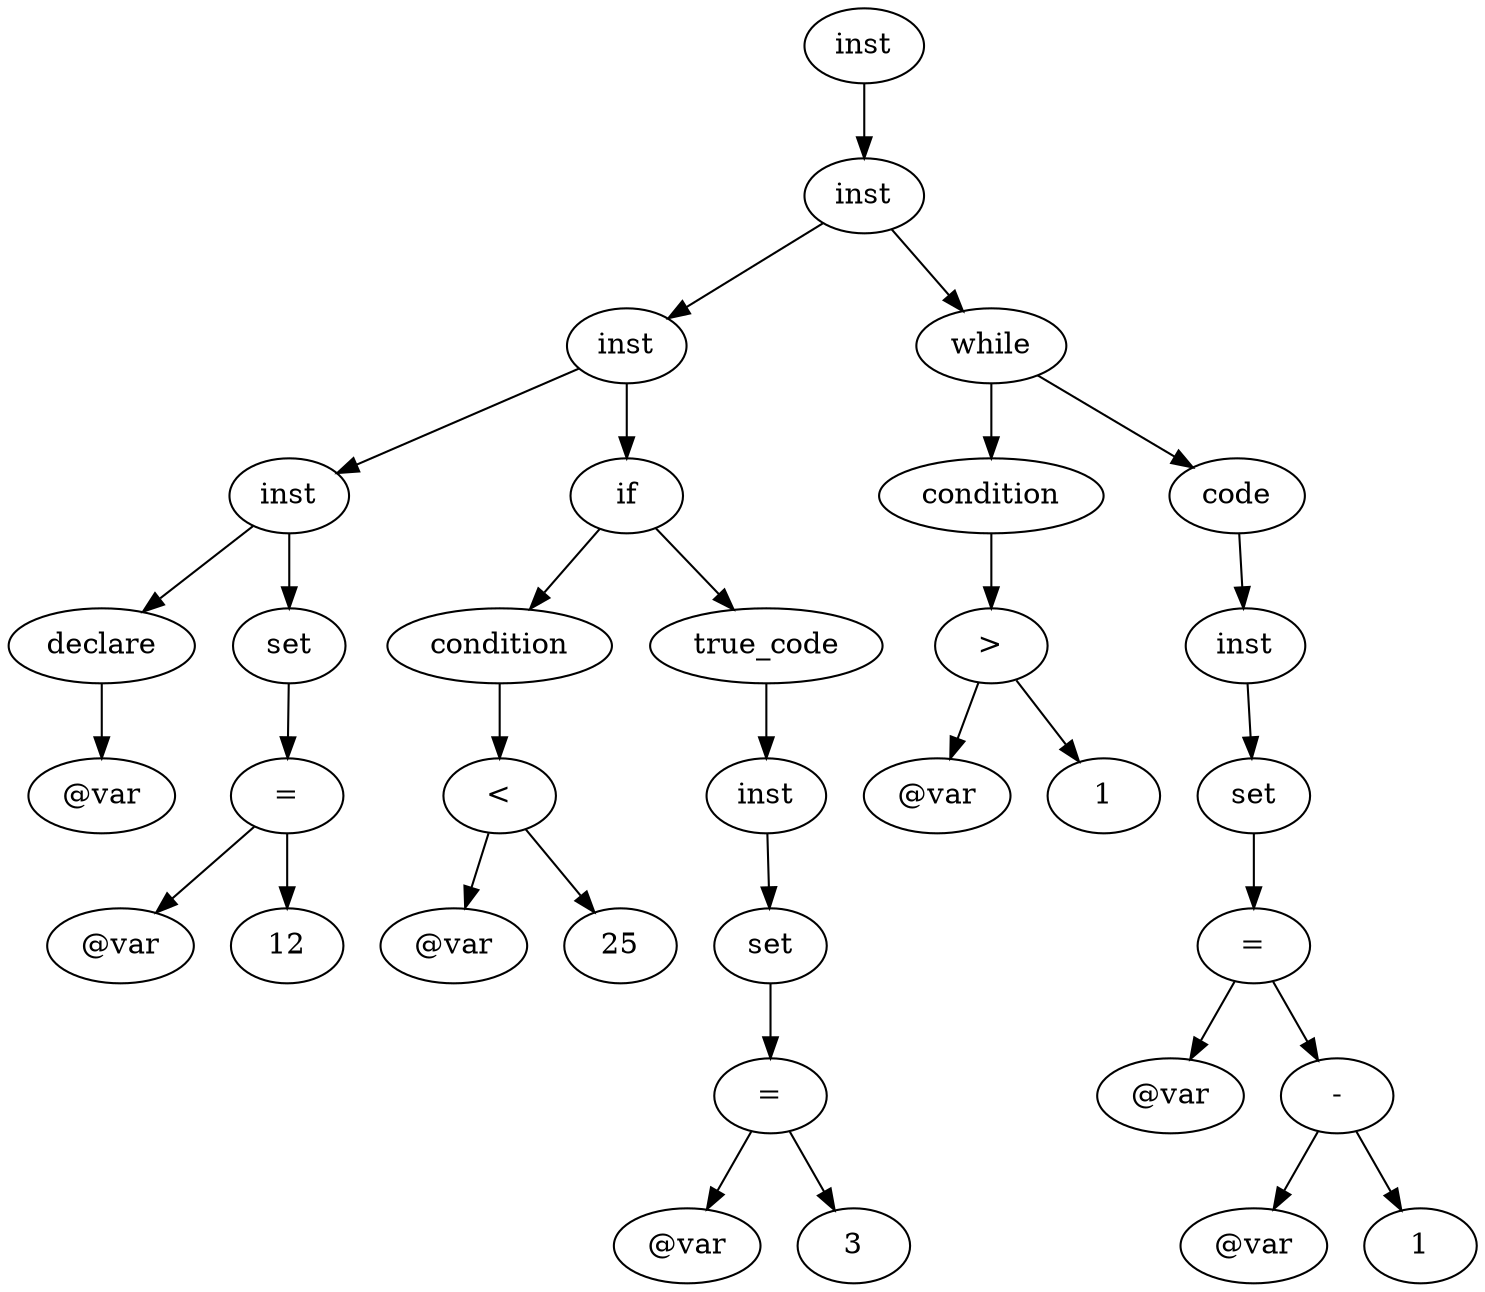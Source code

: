 digraph AST{
node0 [label="inst" shape="oval", color="black"];
node1 [label="inst" shape="oval", color="black"];
node2 [label="inst" shape="oval", color="black"];
node3 [label="inst" shape="oval", color="black"];
node4 [label="declare" shape="oval", color="black"];
node5 [label="@var" shape="oval", color="black"];
node6 [label="set" shape="oval", color="black"];
node7 [label="=" shape="oval", color="black"];
node8 [label="@var" shape="oval", color="black"];
node9 [label="12" shape="oval", color="black"];
node10 [label="if" shape="oval", color="black"];
node11 [label="condition" shape="oval", color="black"];
node12 [label="<" shape="oval", color="black"];
node13 [label="@var" shape="oval", color="black"];
node14 [label="25" shape="oval", color="black"];
node15 [label="true_code" shape="oval", color="black"];
node16 [label="inst" shape="oval", color="black"];
node17 [label="set" shape="oval", color="black"];
node18 [label="=" shape="oval", color="black"];
node19 [label="@var" shape="oval", color="black"];
node20 [label="3" shape="oval", color="black"];
node21 [label="while" shape="oval", color="black"];
node22 [label="condition" shape="oval", color="black"];
node23 [label=">" shape="oval", color="black"];
node24 [label="@var" shape="oval", color="black"];
node25 [label="1" shape="oval", color="black"];
node26 [label="code" shape="oval", color="black"];
node27 [label="inst" shape="oval", color="black"];
node28 [label="set" shape="oval", color="black"];
node29 [label="=" shape="oval", color="black"];
node30 [label="@var" shape="oval", color="black"];
node31 [label="-" shape="oval", color="black"];
node32 [label="@var" shape="oval", color="black"];
node33 [label="1" shape="oval", color="black"];
node0 -> node1;
node1 -> node2;
node2 -> node3;
node3 -> node4;
node4 -> node5;
node3 -> node6;
node6 -> node7;
node7 -> node8;
node7 -> node9;
node2 -> node10;
node10 -> node11;
node11 -> node12;
node12 -> node13;
node12 -> node14;
node10 -> node15;
node15 -> node16;
node16 -> node17;
node17 -> node18;
node18 -> node19;
node18 -> node20;
node1 -> node21;
node21 -> node22;
node22 -> node23;
node23 -> node24;
node23 -> node25;
node21 -> node26;
node26 -> node27;
node27 -> node28;
node28 -> node29;
node29 -> node30;
node29 -> node31;
node31 -> node32;
node31 -> node33;
}